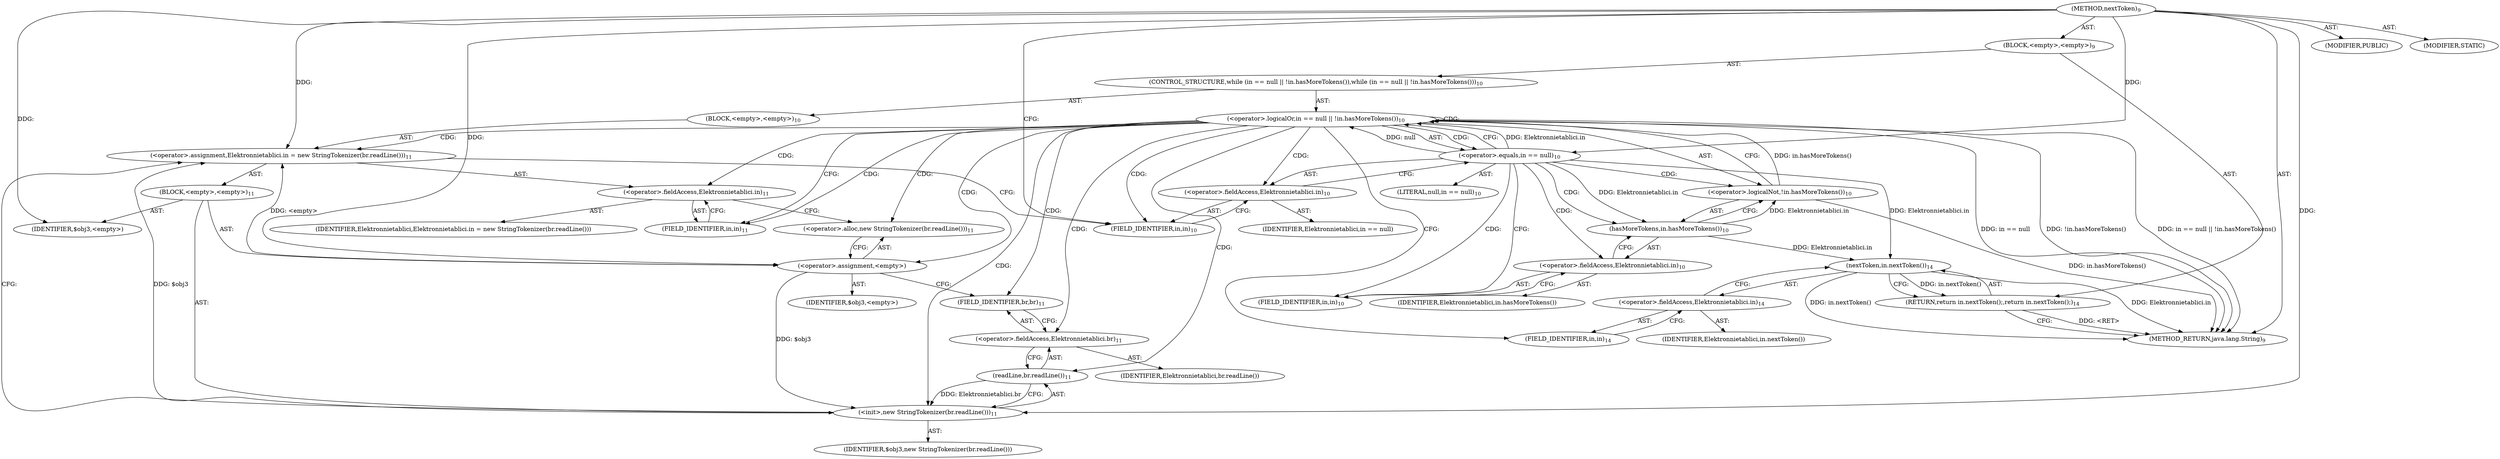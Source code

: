 digraph "nextToken" {  
"25" [label = <(METHOD,nextToken)<SUB>9</SUB>> ]
"26" [label = <(BLOCK,&lt;empty&gt;,&lt;empty&gt;)<SUB>9</SUB>> ]
"27" [label = <(CONTROL_STRUCTURE,while (in == null || !in.hasMoreTokens()),while (in == null || !in.hasMoreTokens()))<SUB>10</SUB>> ]
"28" [label = <(&lt;operator&gt;.logicalOr,in == null || !in.hasMoreTokens())<SUB>10</SUB>> ]
"29" [label = <(&lt;operator&gt;.equals,in == null)<SUB>10</SUB>> ]
"30" [label = <(&lt;operator&gt;.fieldAccess,Elektronnietablici.in)<SUB>10</SUB>> ]
"31" [label = <(IDENTIFIER,Elektronnietablici,in == null)> ]
"32" [label = <(FIELD_IDENTIFIER,in,in)<SUB>10</SUB>> ]
"33" [label = <(LITERAL,null,in == null)<SUB>10</SUB>> ]
"34" [label = <(&lt;operator&gt;.logicalNot,!in.hasMoreTokens())<SUB>10</SUB>> ]
"35" [label = <(hasMoreTokens,in.hasMoreTokens())<SUB>10</SUB>> ]
"36" [label = <(&lt;operator&gt;.fieldAccess,Elektronnietablici.in)<SUB>10</SUB>> ]
"37" [label = <(IDENTIFIER,Elektronnietablici,in.hasMoreTokens())> ]
"38" [label = <(FIELD_IDENTIFIER,in,in)<SUB>10</SUB>> ]
"39" [label = <(BLOCK,&lt;empty&gt;,&lt;empty&gt;)<SUB>10</SUB>> ]
"40" [label = <(&lt;operator&gt;.assignment,Elektronnietablici.in = new StringTokenizer(br.readLine()))<SUB>11</SUB>> ]
"41" [label = <(&lt;operator&gt;.fieldAccess,Elektronnietablici.in)<SUB>11</SUB>> ]
"42" [label = <(IDENTIFIER,Elektronnietablici,Elektronnietablici.in = new StringTokenizer(br.readLine()))> ]
"43" [label = <(FIELD_IDENTIFIER,in,in)<SUB>11</SUB>> ]
"44" [label = <(BLOCK,&lt;empty&gt;,&lt;empty&gt;)<SUB>11</SUB>> ]
"45" [label = <(&lt;operator&gt;.assignment,&lt;empty&gt;)> ]
"46" [label = <(IDENTIFIER,$obj3,&lt;empty&gt;)> ]
"47" [label = <(&lt;operator&gt;.alloc,new StringTokenizer(br.readLine()))<SUB>11</SUB>> ]
"48" [label = <(&lt;init&gt;,new StringTokenizer(br.readLine()))<SUB>11</SUB>> ]
"49" [label = <(IDENTIFIER,$obj3,new StringTokenizer(br.readLine()))> ]
"50" [label = <(readLine,br.readLine())<SUB>11</SUB>> ]
"51" [label = <(&lt;operator&gt;.fieldAccess,Elektronnietablici.br)<SUB>11</SUB>> ]
"52" [label = <(IDENTIFIER,Elektronnietablici,br.readLine())> ]
"53" [label = <(FIELD_IDENTIFIER,br,br)<SUB>11</SUB>> ]
"54" [label = <(IDENTIFIER,$obj3,&lt;empty&gt;)> ]
"55" [label = <(RETURN,return in.nextToken();,return in.nextToken();)<SUB>14</SUB>> ]
"56" [label = <(nextToken,in.nextToken())<SUB>14</SUB>> ]
"57" [label = <(&lt;operator&gt;.fieldAccess,Elektronnietablici.in)<SUB>14</SUB>> ]
"58" [label = <(IDENTIFIER,Elektronnietablici,in.nextToken())> ]
"59" [label = <(FIELD_IDENTIFIER,in,in)<SUB>14</SUB>> ]
"60" [label = <(MODIFIER,PUBLIC)> ]
"61" [label = <(MODIFIER,STATIC)> ]
"62" [label = <(METHOD_RETURN,java.lang.String)<SUB>9</SUB>> ]
  "25" -> "26"  [ label = "AST: "] 
  "25" -> "60"  [ label = "AST: "] 
  "25" -> "61"  [ label = "AST: "] 
  "25" -> "62"  [ label = "AST: "] 
  "26" -> "27"  [ label = "AST: "] 
  "26" -> "55"  [ label = "AST: "] 
  "27" -> "28"  [ label = "AST: "] 
  "27" -> "39"  [ label = "AST: "] 
  "28" -> "29"  [ label = "AST: "] 
  "28" -> "34"  [ label = "AST: "] 
  "29" -> "30"  [ label = "AST: "] 
  "29" -> "33"  [ label = "AST: "] 
  "30" -> "31"  [ label = "AST: "] 
  "30" -> "32"  [ label = "AST: "] 
  "34" -> "35"  [ label = "AST: "] 
  "35" -> "36"  [ label = "AST: "] 
  "36" -> "37"  [ label = "AST: "] 
  "36" -> "38"  [ label = "AST: "] 
  "39" -> "40"  [ label = "AST: "] 
  "40" -> "41"  [ label = "AST: "] 
  "40" -> "44"  [ label = "AST: "] 
  "41" -> "42"  [ label = "AST: "] 
  "41" -> "43"  [ label = "AST: "] 
  "44" -> "45"  [ label = "AST: "] 
  "44" -> "48"  [ label = "AST: "] 
  "44" -> "54"  [ label = "AST: "] 
  "45" -> "46"  [ label = "AST: "] 
  "45" -> "47"  [ label = "AST: "] 
  "48" -> "49"  [ label = "AST: "] 
  "48" -> "50"  [ label = "AST: "] 
  "50" -> "51"  [ label = "AST: "] 
  "51" -> "52"  [ label = "AST: "] 
  "51" -> "53"  [ label = "AST: "] 
  "55" -> "56"  [ label = "AST: "] 
  "56" -> "57"  [ label = "AST: "] 
  "57" -> "58"  [ label = "AST: "] 
  "57" -> "59"  [ label = "AST: "] 
  "55" -> "62"  [ label = "CFG: "] 
  "28" -> "43"  [ label = "CFG: "] 
  "28" -> "59"  [ label = "CFG: "] 
  "56" -> "55"  [ label = "CFG: "] 
  "29" -> "28"  [ label = "CFG: "] 
  "29" -> "38"  [ label = "CFG: "] 
  "34" -> "28"  [ label = "CFG: "] 
  "40" -> "32"  [ label = "CFG: "] 
  "57" -> "56"  [ label = "CFG: "] 
  "30" -> "29"  [ label = "CFG: "] 
  "35" -> "34"  [ label = "CFG: "] 
  "41" -> "47"  [ label = "CFG: "] 
  "59" -> "57"  [ label = "CFG: "] 
  "32" -> "30"  [ label = "CFG: "] 
  "36" -> "35"  [ label = "CFG: "] 
  "43" -> "41"  [ label = "CFG: "] 
  "45" -> "53"  [ label = "CFG: "] 
  "48" -> "40"  [ label = "CFG: "] 
  "38" -> "36"  [ label = "CFG: "] 
  "47" -> "45"  [ label = "CFG: "] 
  "50" -> "48"  [ label = "CFG: "] 
  "51" -> "50"  [ label = "CFG: "] 
  "53" -> "51"  [ label = "CFG: "] 
  "25" -> "32"  [ label = "CFG: "] 
  "55" -> "62"  [ label = "DDG: &lt;RET&gt;"] 
  "28" -> "62"  [ label = "DDG: in == null"] 
  "34" -> "62"  [ label = "DDG: in.hasMoreTokens()"] 
  "28" -> "62"  [ label = "DDG: !in.hasMoreTokens()"] 
  "28" -> "62"  [ label = "DDG: in == null || !in.hasMoreTokens()"] 
  "56" -> "62"  [ label = "DDG: Elektronnietablici.in"] 
  "56" -> "62"  [ label = "DDG: in.nextToken()"] 
  "56" -> "55"  [ label = "DDG: in.nextToken()"] 
  "29" -> "28"  [ label = "DDG: Elektronnietablici.in"] 
  "29" -> "28"  [ label = "DDG: null"] 
  "34" -> "28"  [ label = "DDG: in.hasMoreTokens()"] 
  "45" -> "40"  [ label = "DDG: &lt;empty&gt;"] 
  "48" -> "40"  [ label = "DDG: $obj3"] 
  "25" -> "40"  [ label = "DDG: "] 
  "29" -> "56"  [ label = "DDG: Elektronnietablici.in"] 
  "35" -> "56"  [ label = "DDG: Elektronnietablici.in"] 
  "25" -> "29"  [ label = "DDG: "] 
  "35" -> "34"  [ label = "DDG: Elektronnietablici.in"] 
  "29" -> "35"  [ label = "DDG: Elektronnietablici.in"] 
  "25" -> "45"  [ label = "DDG: "] 
  "25" -> "54"  [ label = "DDG: "] 
  "45" -> "48"  [ label = "DDG: $obj3"] 
  "25" -> "48"  [ label = "DDG: "] 
  "50" -> "48"  [ label = "DDG: Elektronnietablici.br"] 
  "28" -> "47"  [ label = "CDG: "] 
  "28" -> "30"  [ label = "CDG: "] 
  "28" -> "48"  [ label = "CDG: "] 
  "28" -> "32"  [ label = "CDG: "] 
  "28" -> "51"  [ label = "CDG: "] 
  "28" -> "28"  [ label = "CDG: "] 
  "28" -> "53"  [ label = "CDG: "] 
  "28" -> "41"  [ label = "CDG: "] 
  "28" -> "45"  [ label = "CDG: "] 
  "28" -> "40"  [ label = "CDG: "] 
  "28" -> "29"  [ label = "CDG: "] 
  "28" -> "50"  [ label = "CDG: "] 
  "28" -> "43"  [ label = "CDG: "] 
  "29" -> "34"  [ label = "CDG: "] 
  "29" -> "36"  [ label = "CDG: "] 
  "29" -> "38"  [ label = "CDG: "] 
  "29" -> "35"  [ label = "CDG: "] 
}
